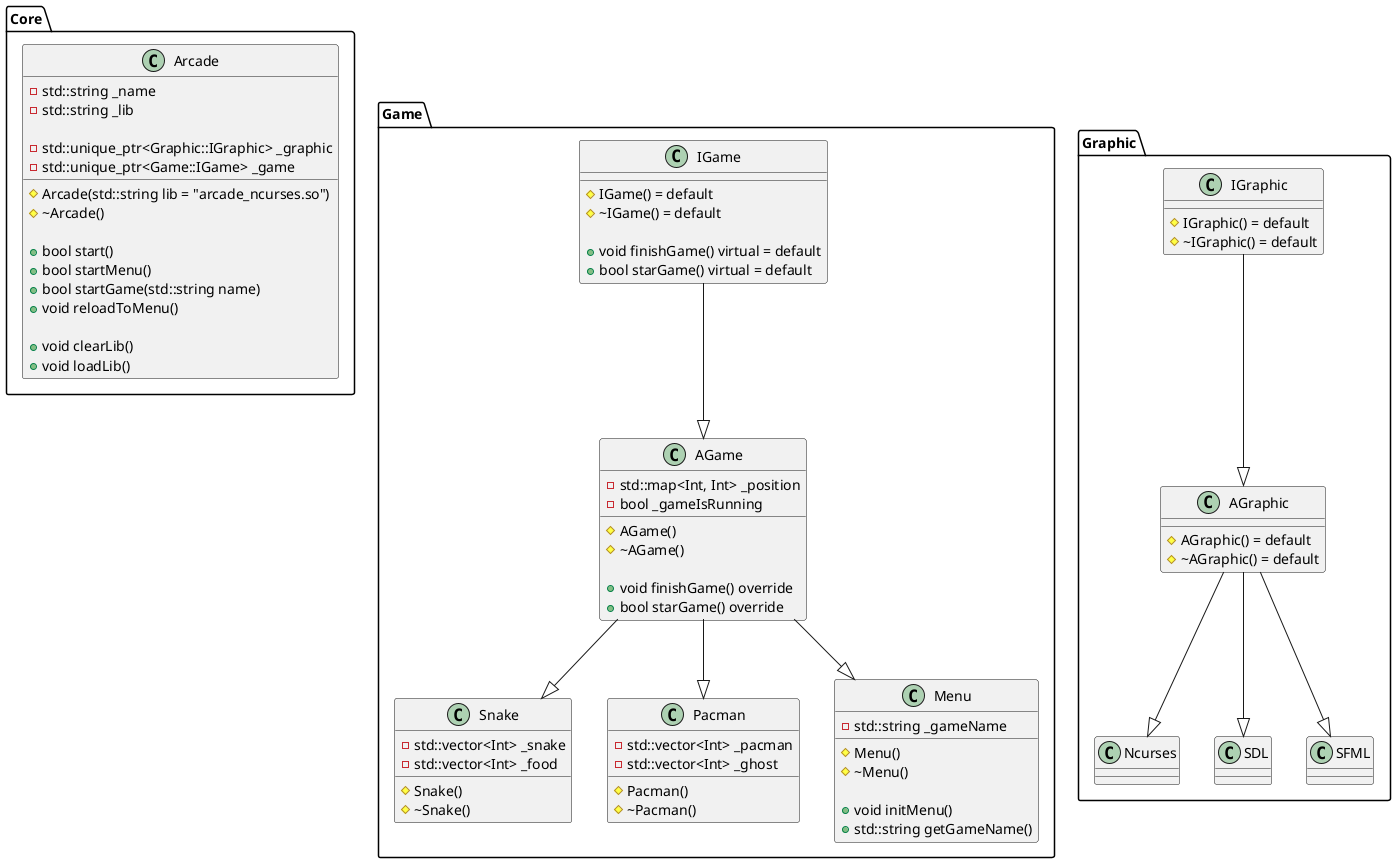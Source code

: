 @startuml

namespace Core {
    class Arcade {
        # Arcade(std::string lib = "arcade_ncurses.so")
        # ~Arcade()

        + bool start()
        + bool startMenu()
        + bool startGame(std::string name)
        + void reloadToMenu()

        + void clearLib()
        + void loadLib()

        - std::string _name
        - std::string _lib

        - std::unique_ptr<Graphic::IGraphic> _graphic
        - std::unique_ptr<Game::IGame> _game
    }
}

namespace Game {
    class IGame {
        # IGame() = default
        # ~IGame() = default

        + void finishGame() virtual = default
        + bool starGame() virtual = default
    }

    class AGame {
        # AGame()
        # ~AGame()

        + void finishGame() override
        + bool starGame() override

        - std::map<Int, Int> _position
        - bool _gameIsRunning
    }

    class Snake {
        # Snake()
        # ~Snake()

        - std::vector<Int> _snake
        - std::vector<Int> _food
    }

    class Pacman {
        # Pacman()
        # ~Pacman()

        - std::vector<Int> _pacman
        - std::vector<Int> _ghost
    }

    class Menu {
        # Menu()
        # ~Menu()

        + void initMenu()
        + std::string getGameName()

        - std::string _gameName
    }

    IGame --|> AGame
    AGame --|> Snake
    AGame --|> Pacman
    AGame --|> Menu
}

namespace Graphic {
    class IGraphic {
        # IGraphic() = default
        # ~IGraphic() = default

    }

    class AGraphic {
        # AGraphic() = default
        # ~AGraphic() = default
    }

    class Ncurses {

    }

    class SDL {

    }

    class SFML {

    }

    IGraphic --|> AGraphic
    AGraphic --|> Ncurses
    AGraphic --|> SDL
    AGraphic --|> SFML
}

@enduml
